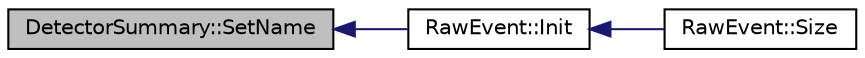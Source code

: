 digraph "DetectorSummary::SetName"
{
  edge [fontname="Helvetica",fontsize="10",labelfontname="Helvetica",labelfontsize="10"];
  node [fontname="Helvetica",fontsize="10",shape=record];
  rankdir="LR";
  Node1 [label="DetectorSummary::SetName",height=0.2,width=0.4,color="black", fillcolor="grey75", style="filled", fontcolor="black"];
  Node1 -> Node2 [dir="back",color="midnightblue",fontsize="10",style="solid",fontname="Helvetica"];
  Node2 [label="RawEvent::Init",height=0.2,width=0.4,color="black", fillcolor="white", style="filled",URL="$dc/d32/class_raw_event.html#a49bbee9c3105c226d9dd437a25680053",tooltip="Raw event initialization and set the rawevent detector summary map with the passed argument..."];
  Node2 -> Node3 [dir="back",color="midnightblue",fontsize="10",style="solid",fontname="Helvetica"];
  Node3 [label="RawEvent::Size",height=0.2,width=0.4,color="black", fillcolor="white", style="filled",URL="$dc/d32/class_raw_event.html#ac200a57d1893558529dda799dc59db78"];
}
